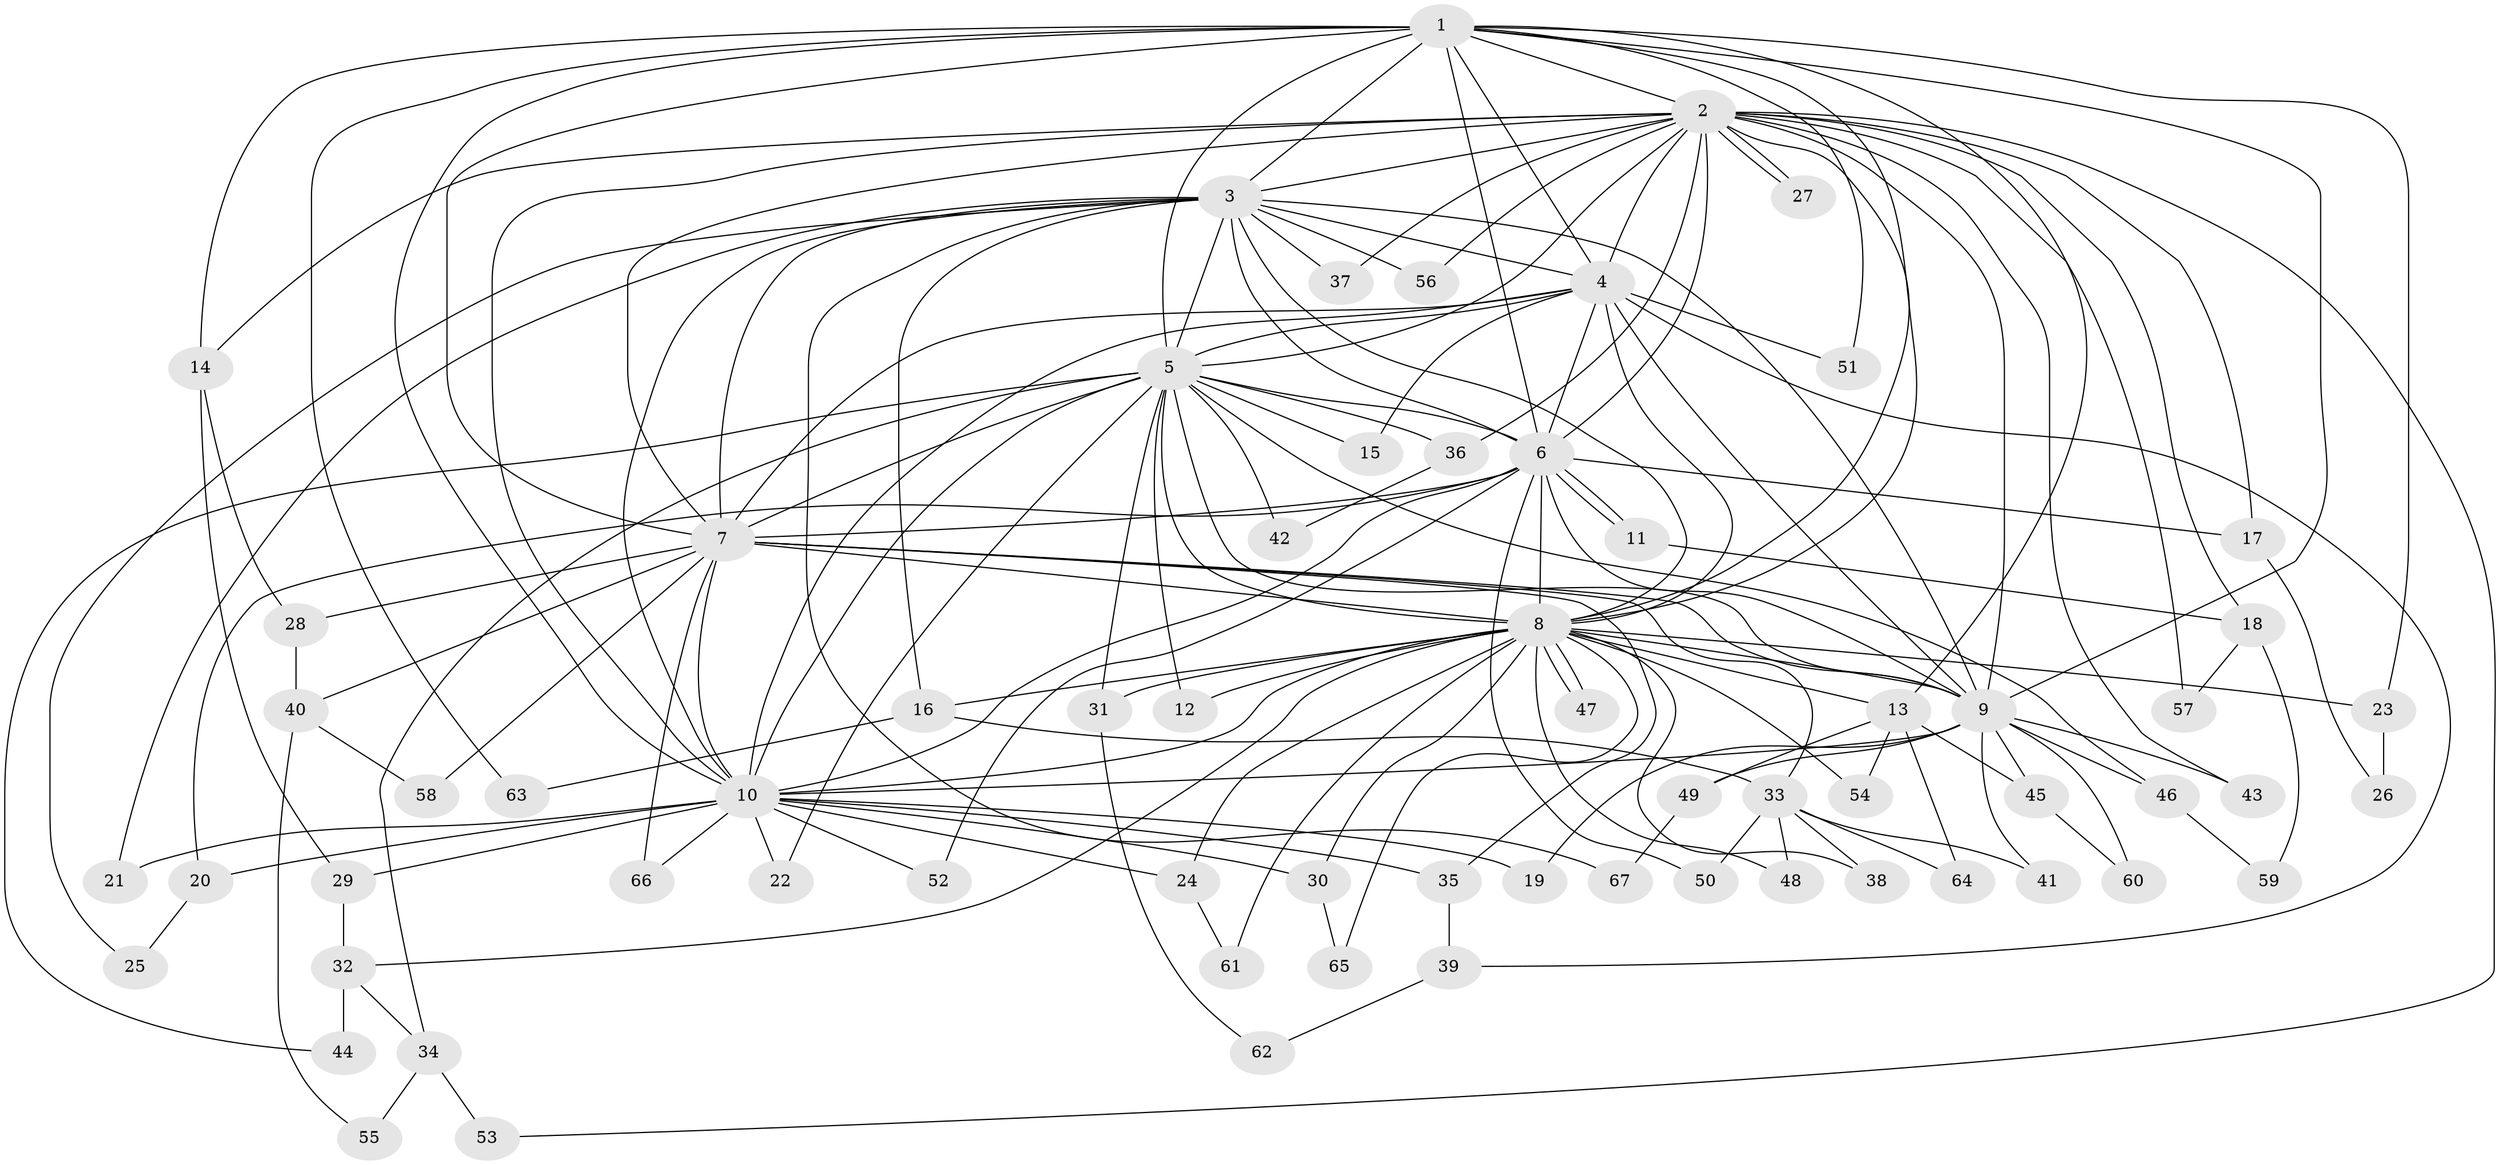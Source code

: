// coarse degree distribution, {7: 0.07692307692307693, 24: 0.038461538461538464, 10: 0.038461538461538464, 3: 0.11538461538461539, 1: 0.15384615384615385, 5: 0.038461538461538464, 2: 0.5, 4: 0.038461538461538464}
// Generated by graph-tools (version 1.1) at 2025/17/03/04/25 18:17:28]
// undirected, 67 vertices, 159 edges
graph export_dot {
graph [start="1"]
  node [color=gray90,style=filled];
  1;
  2;
  3;
  4;
  5;
  6;
  7;
  8;
  9;
  10;
  11;
  12;
  13;
  14;
  15;
  16;
  17;
  18;
  19;
  20;
  21;
  22;
  23;
  24;
  25;
  26;
  27;
  28;
  29;
  30;
  31;
  32;
  33;
  34;
  35;
  36;
  37;
  38;
  39;
  40;
  41;
  42;
  43;
  44;
  45;
  46;
  47;
  48;
  49;
  50;
  51;
  52;
  53;
  54;
  55;
  56;
  57;
  58;
  59;
  60;
  61;
  62;
  63;
  64;
  65;
  66;
  67;
  1 -- 2;
  1 -- 3;
  1 -- 4;
  1 -- 5;
  1 -- 6;
  1 -- 7;
  1 -- 8;
  1 -- 9;
  1 -- 10;
  1 -- 13;
  1 -- 14;
  1 -- 23;
  1 -- 51;
  1 -- 63;
  2 -- 3;
  2 -- 4;
  2 -- 5;
  2 -- 6;
  2 -- 7;
  2 -- 8;
  2 -- 9;
  2 -- 10;
  2 -- 14;
  2 -- 17;
  2 -- 18;
  2 -- 27;
  2 -- 27;
  2 -- 36;
  2 -- 37;
  2 -- 43;
  2 -- 53;
  2 -- 56;
  2 -- 57;
  3 -- 4;
  3 -- 5;
  3 -- 6;
  3 -- 7;
  3 -- 8;
  3 -- 9;
  3 -- 10;
  3 -- 16;
  3 -- 21;
  3 -- 25;
  3 -- 37;
  3 -- 56;
  3 -- 67;
  4 -- 5;
  4 -- 6;
  4 -- 7;
  4 -- 8;
  4 -- 9;
  4 -- 10;
  4 -- 15;
  4 -- 39;
  4 -- 51;
  5 -- 6;
  5 -- 7;
  5 -- 8;
  5 -- 9;
  5 -- 10;
  5 -- 12;
  5 -- 15;
  5 -- 22;
  5 -- 31;
  5 -- 34;
  5 -- 36;
  5 -- 42;
  5 -- 44;
  5 -- 46;
  6 -- 7;
  6 -- 8;
  6 -- 9;
  6 -- 10;
  6 -- 11;
  6 -- 11;
  6 -- 17;
  6 -- 20;
  6 -- 50;
  6 -- 52;
  7 -- 8;
  7 -- 9;
  7 -- 10;
  7 -- 28;
  7 -- 33;
  7 -- 35;
  7 -- 40;
  7 -- 58;
  7 -- 66;
  8 -- 9;
  8 -- 10;
  8 -- 12;
  8 -- 13;
  8 -- 16;
  8 -- 23;
  8 -- 24;
  8 -- 30;
  8 -- 31;
  8 -- 32;
  8 -- 38;
  8 -- 47;
  8 -- 47;
  8 -- 48;
  8 -- 54;
  8 -- 61;
  8 -- 65;
  9 -- 10;
  9 -- 19;
  9 -- 41;
  9 -- 43;
  9 -- 45;
  9 -- 46;
  9 -- 49;
  9 -- 60;
  10 -- 19;
  10 -- 20;
  10 -- 21;
  10 -- 22;
  10 -- 24;
  10 -- 29;
  10 -- 30;
  10 -- 35;
  10 -- 52;
  10 -- 66;
  11 -- 18;
  13 -- 45;
  13 -- 49;
  13 -- 54;
  13 -- 64;
  14 -- 28;
  14 -- 29;
  16 -- 33;
  16 -- 63;
  17 -- 26;
  18 -- 57;
  18 -- 59;
  20 -- 25;
  23 -- 26;
  24 -- 61;
  28 -- 40;
  29 -- 32;
  30 -- 65;
  31 -- 62;
  32 -- 34;
  32 -- 44;
  33 -- 38;
  33 -- 41;
  33 -- 48;
  33 -- 50;
  33 -- 64;
  34 -- 53;
  34 -- 55;
  35 -- 39;
  36 -- 42;
  39 -- 62;
  40 -- 55;
  40 -- 58;
  45 -- 60;
  46 -- 59;
  49 -- 67;
}
